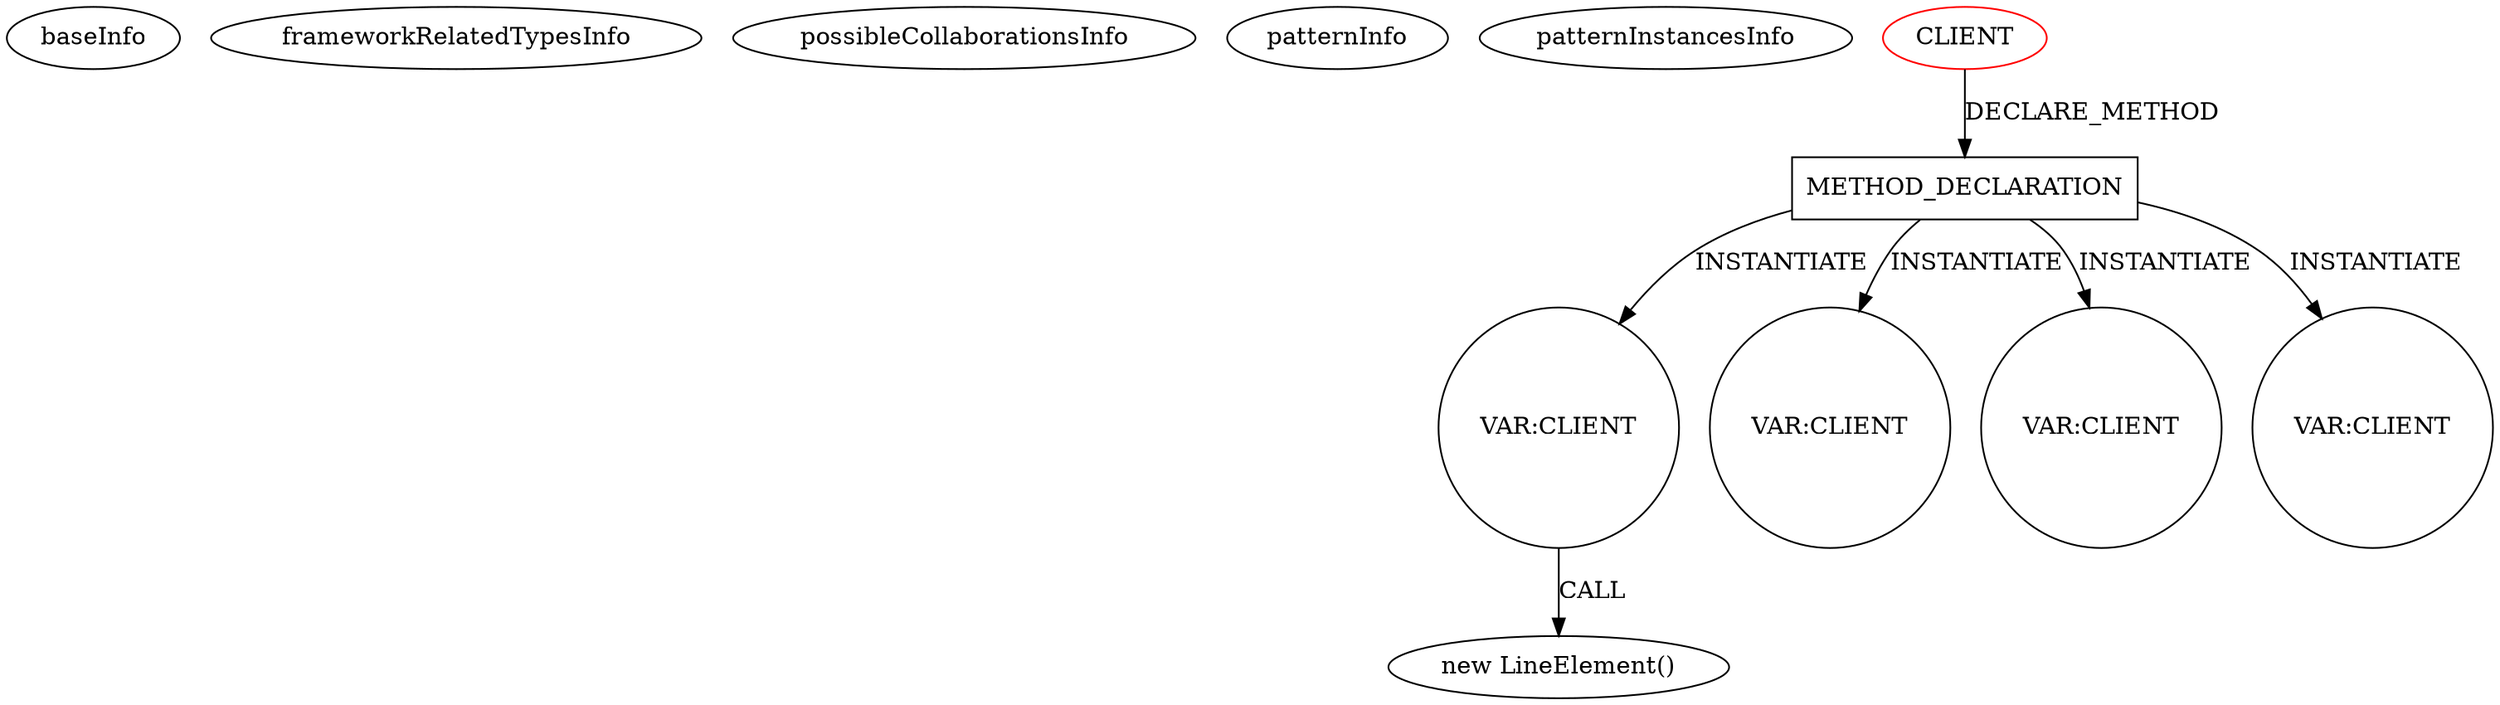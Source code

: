 digraph {
baseInfo[graphId=2923,category="pattern",isAnonymous=false,possibleRelation=false]
frameworkRelatedTypesInfo[]
possibleCollaborationsInfo[]
patternInfo[frequency=2.0,patternRootClient=0]
patternInstancesInfo[0="Maxxa-MT-common~/Maxxa-MT-common/MT-common-master/src/cz/commons/example/graphics/node/DefaultNodeExample.java~DefaultNodeExample~922",1="Maxxa-MT-common~/Maxxa-MT-common/MT-common-master/src/cz/commons/example/graphics/branchNode/BranchElementExample.java~BranchElementExample~916"]
21[label="new LineElement()",vertexType="CONSTRUCTOR_CALL",isFrameworkType=false]
22[label="VAR:CLIENT",vertexType="VARIABLE_EXPRESION",isFrameworkType=false,shape=circle]
4[label="METHOD_DECLARATION",vertexType="CLIENT_METHOD_DECLARATION",isFrameworkType=false,shape=box]
0[label="CLIENT",vertexType="ROOT_CLIENT_CLASS_DECLARATION",isFrameworkType=false,color=red]
12[label="VAR:CLIENT",vertexType="VARIABLE_EXPRESION",isFrameworkType=false,shape=circle]
155[label="VAR:CLIENT",vertexType="VARIABLE_EXPRESION",isFrameworkType=false,shape=circle]
39[label="VAR:CLIENT",vertexType="VARIABLE_EXPRESION",isFrameworkType=false,shape=circle]
22->21[label="CALL"]
4->155[label="INSTANTIATE"]
4->22[label="INSTANTIATE"]
4->12[label="INSTANTIATE"]
0->4[label="DECLARE_METHOD"]
4->39[label="INSTANTIATE"]
}
